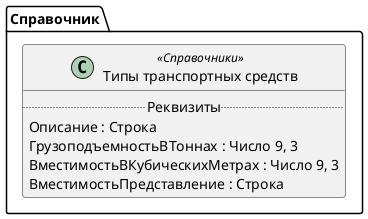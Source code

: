 ﻿@startuml ТипыТранспортныхСредств
'!include templates.wsd
'..\include templates.wsd
class Справочник.ТипыТранспортныхСредств as "Типы транспортных средств" <<Справочники>>
{
..Реквизиты..
Описание : Строка
ГрузоподъемностьВТоннах : Число 9, 3
ВместимостьВКубическихМетрах : Число 9, 3
ВместимостьПредставление : Строка
}
@enduml
